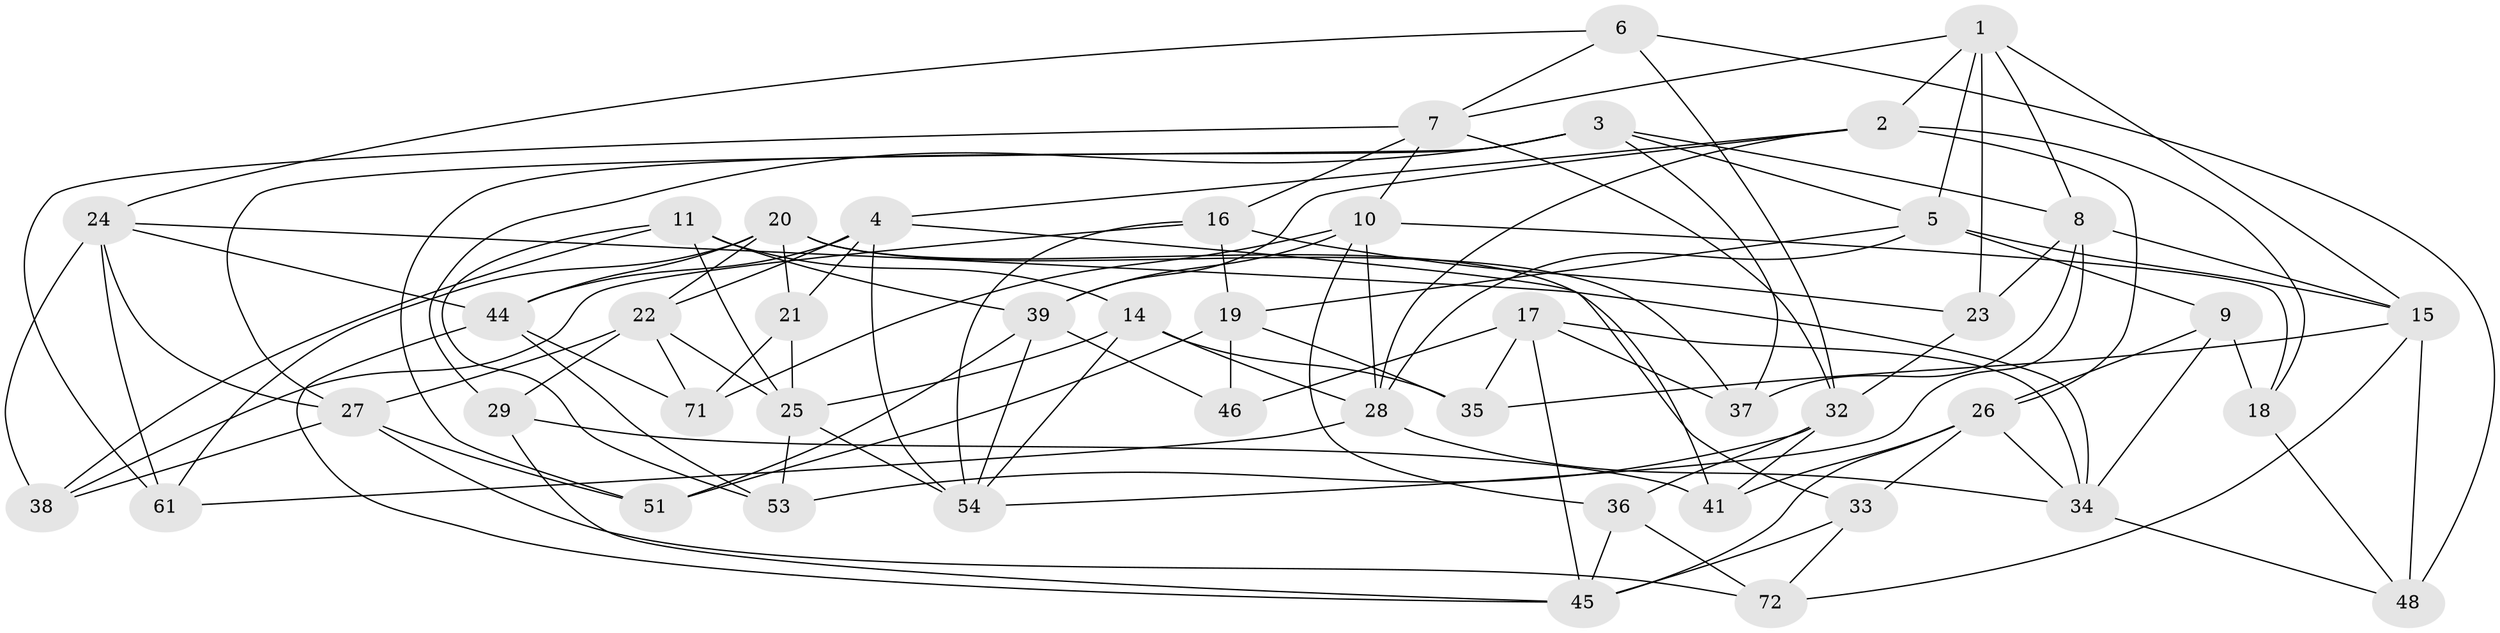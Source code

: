 // original degree distribution, {4: 1.0}
// Generated by graph-tools (version 1.1) at 2025/42/03/06/25 10:42:22]
// undirected, 46 vertices, 116 edges
graph export_dot {
graph [start="1"]
  node [color=gray90,style=filled];
  1 [super="+59"];
  2 [super="+40"];
  3 [super="+56"];
  4 [super="+63"];
  5 [super="+43"];
  6;
  7 [super="+12"];
  8 [super="+66"];
  9;
  10 [super="+13"];
  11 [super="+64"];
  14 [super="+68"];
  15 [super="+47"];
  16 [super="+60"];
  17 [super="+42"];
  18;
  19 [super="+65"];
  20 [super="+52"];
  21;
  22 [super="+67"];
  23;
  24 [super="+50"];
  25 [super="+69"];
  26 [super="+30"];
  27 [super="+31"];
  28 [super="+70"];
  29;
  32 [super="+62"];
  33;
  34 [super="+49"];
  35;
  36;
  37;
  38;
  39 [super="+58"];
  41;
  44 [super="+73"];
  45 [super="+55"];
  46;
  48;
  51;
  53;
  54 [super="+57"];
  61;
  71;
  72;
  1 -- 23;
  1 -- 8;
  1 -- 2;
  1 -- 5;
  1 -- 15;
  1 -- 7;
  2 -- 4;
  2 -- 18;
  2 -- 39;
  2 -- 28;
  2 -- 26;
  3 -- 37;
  3 -- 29;
  3 -- 8;
  3 -- 51;
  3 -- 27;
  3 -- 5;
  4 -- 22;
  4 -- 41;
  4 -- 21;
  4 -- 54;
  4 -- 44;
  5 -- 9;
  5 -- 28;
  5 -- 15;
  5 -- 19;
  6 -- 7;
  6 -- 48;
  6 -- 24;
  6 -- 32;
  7 -- 61;
  7 -- 16;
  7 -- 10;
  7 -- 32;
  8 -- 23;
  8 -- 54;
  8 -- 15;
  8 -- 37;
  9 -- 34;
  9 -- 26;
  9 -- 18;
  10 -- 18;
  10 -- 71;
  10 -- 28;
  10 -- 36;
  10 -- 39;
  11 -- 39;
  11 -- 25;
  11 -- 38;
  11 -- 53;
  11 -- 14 [weight=2];
  14 -- 25;
  14 -- 54;
  14 -- 35;
  14 -- 28;
  15 -- 72;
  15 -- 48;
  15 -- 35;
  16 -- 38;
  16 -- 19 [weight=2];
  16 -- 23;
  16 -- 54;
  17 -- 46 [weight=2];
  17 -- 35;
  17 -- 37;
  17 -- 34;
  17 -- 45;
  18 -- 48;
  19 -- 51;
  19 -- 35;
  19 -- 46;
  20 -- 22;
  20 -- 33;
  20 -- 37;
  20 -- 61;
  20 -- 21;
  20 -- 44;
  21 -- 71;
  21 -- 25;
  22 -- 25;
  22 -- 27;
  22 -- 29;
  22 -- 71;
  23 -- 32;
  24 -- 61;
  24 -- 38;
  24 -- 34;
  24 -- 27;
  24 -- 44;
  25 -- 53;
  25 -- 54;
  26 -- 41;
  26 -- 34;
  26 -- 33;
  26 -- 45;
  27 -- 72;
  27 -- 38;
  27 -- 51;
  28 -- 34;
  28 -- 61;
  29 -- 41;
  29 -- 45;
  32 -- 53;
  32 -- 36;
  32 -- 41;
  33 -- 45;
  33 -- 72;
  34 -- 48;
  36 -- 72;
  36 -- 45;
  39 -- 51;
  39 -- 54;
  39 -- 46;
  44 -- 71;
  44 -- 53;
  44 -- 45;
}

